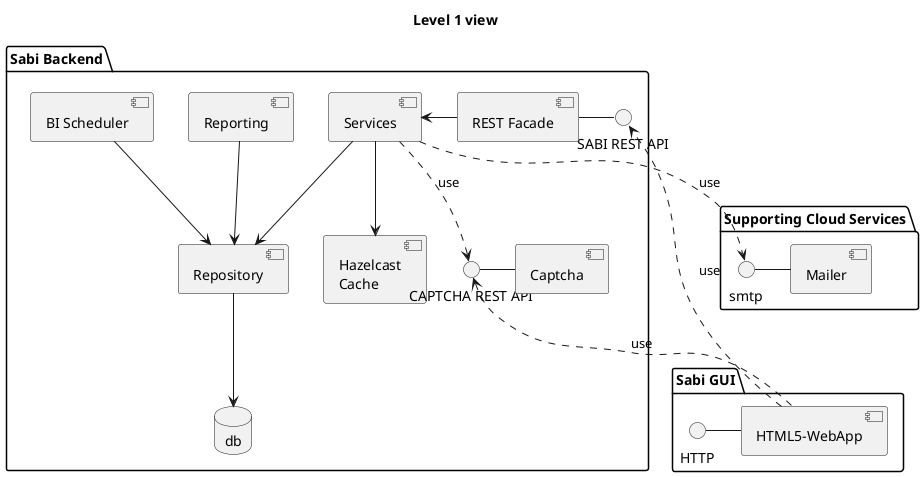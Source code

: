 @startuml

skinparam monochrome true
skinparam componentStyle uml2

package "Sabi GUI" {
HTTP - [HTML5-WebApp]
}

package "Sabi Backend" {
title Level 1 view
interface "SABI REST API" as rest
database db
[HTML5-WebApp] ..> rest : use
[REST Facade] - rest
[Services] <- [REST Facade]
[Repository] --> db

together {
[Services] --> [Repository]
[Reporting] --> [Repository]
[BI Scheduler] --> [Repository]
}

[Services] --> [Hazelcast\nCache]

interface "CAPTCHA REST API" as rest2
rest2 - [Captcha]


[Services] ..> rest2 : use
rest2 <.. [HTML5-WebApp] : use

}

package "Supporting Cloud Services" {

interface smtp
smtp - [Mailer]
[Services] ..> smtp : use

}

@enduml